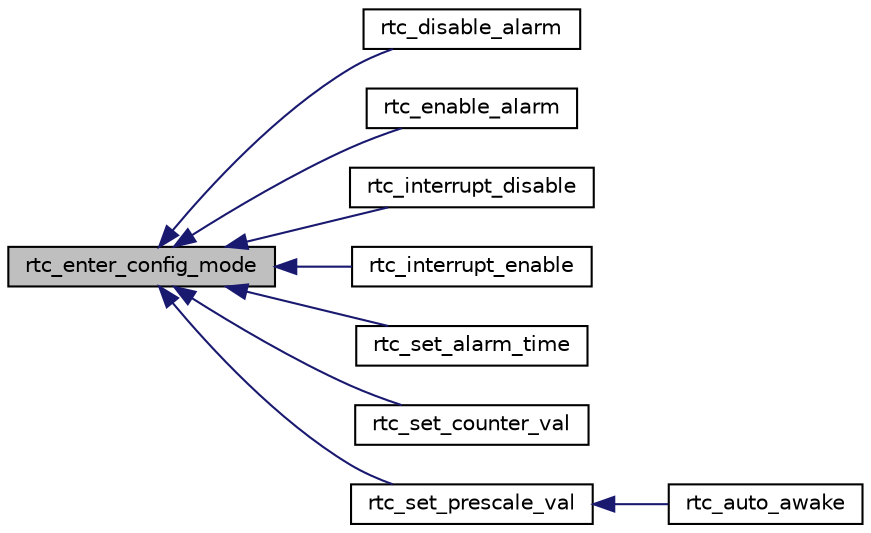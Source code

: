digraph "rtc_enter_config_mode"
{
  edge [fontname="Helvetica",fontsize="10",labelfontname="Helvetica",labelfontsize="10"];
  node [fontname="Helvetica",fontsize="10",shape=record];
  rankdir="LR";
  Node1 [label="rtc_enter_config_mode",height=0.2,width=0.4,color="black", fillcolor="grey75", style="filled", fontcolor="black"];
  Node1 -> Node2 [dir="back",color="midnightblue",fontsize="10",style="solid",fontname="Helvetica"];
  Node2 [label="rtc_disable_alarm",height=0.2,width=0.4,color="black", fillcolor="white", style="filled",URL="$group__rtc__file.html#ga718b866eab2ba73221d37f7d15ba9737"];
  Node1 -> Node3 [dir="back",color="midnightblue",fontsize="10",style="solid",fontname="Helvetica"];
  Node3 [label="rtc_enable_alarm",height=0.2,width=0.4,color="black", fillcolor="white", style="filled",URL="$group__rtc__file.html#gab7f69ee0de1cae2518b2822fd82d5201"];
  Node1 -> Node4 [dir="back",color="midnightblue",fontsize="10",style="solid",fontname="Helvetica"];
  Node4 [label="rtc_interrupt_disable",height=0.2,width=0.4,color="black", fillcolor="white", style="filled",URL="$group__rtc__file.html#ga4de126c91f7eedf70262a99e663a6fc5"];
  Node1 -> Node5 [dir="back",color="midnightblue",fontsize="10",style="solid",fontname="Helvetica"];
  Node5 [label="rtc_interrupt_enable",height=0.2,width=0.4,color="black", fillcolor="white", style="filled",URL="$group__rtc__file.html#gaad0059f95046be4d158626cc0ed199fd"];
  Node1 -> Node6 [dir="back",color="midnightblue",fontsize="10",style="solid",fontname="Helvetica"];
  Node6 [label="rtc_set_alarm_time",height=0.2,width=0.4,color="black", fillcolor="white", style="filled",URL="$group__rtc__file.html#ga3f53231bbbeef79acc322f2a6b045d3f"];
  Node1 -> Node7 [dir="back",color="midnightblue",fontsize="10",style="solid",fontname="Helvetica"];
  Node7 [label="rtc_set_counter_val",height=0.2,width=0.4,color="black", fillcolor="white", style="filled",URL="$group__rtc__file.html#gacd673063942c2bedededd5760e4764ff"];
  Node1 -> Node8 [dir="back",color="midnightblue",fontsize="10",style="solid",fontname="Helvetica"];
  Node8 [label="rtc_set_prescale_val",height=0.2,width=0.4,color="black", fillcolor="white", style="filled",URL="$group__rtc__file.html#ga1b2c2b6aa8879eb16f7cf3207587725e"];
  Node8 -> Node9 [dir="back",color="midnightblue",fontsize="10",style="solid",fontname="Helvetica"];
  Node9 [label="rtc_auto_awake",height=0.2,width=0.4,color="black", fillcolor="white", style="filled",URL="$group__rtc__file.html#ga7693c69c9ff726487720b12576a20968"];
}
